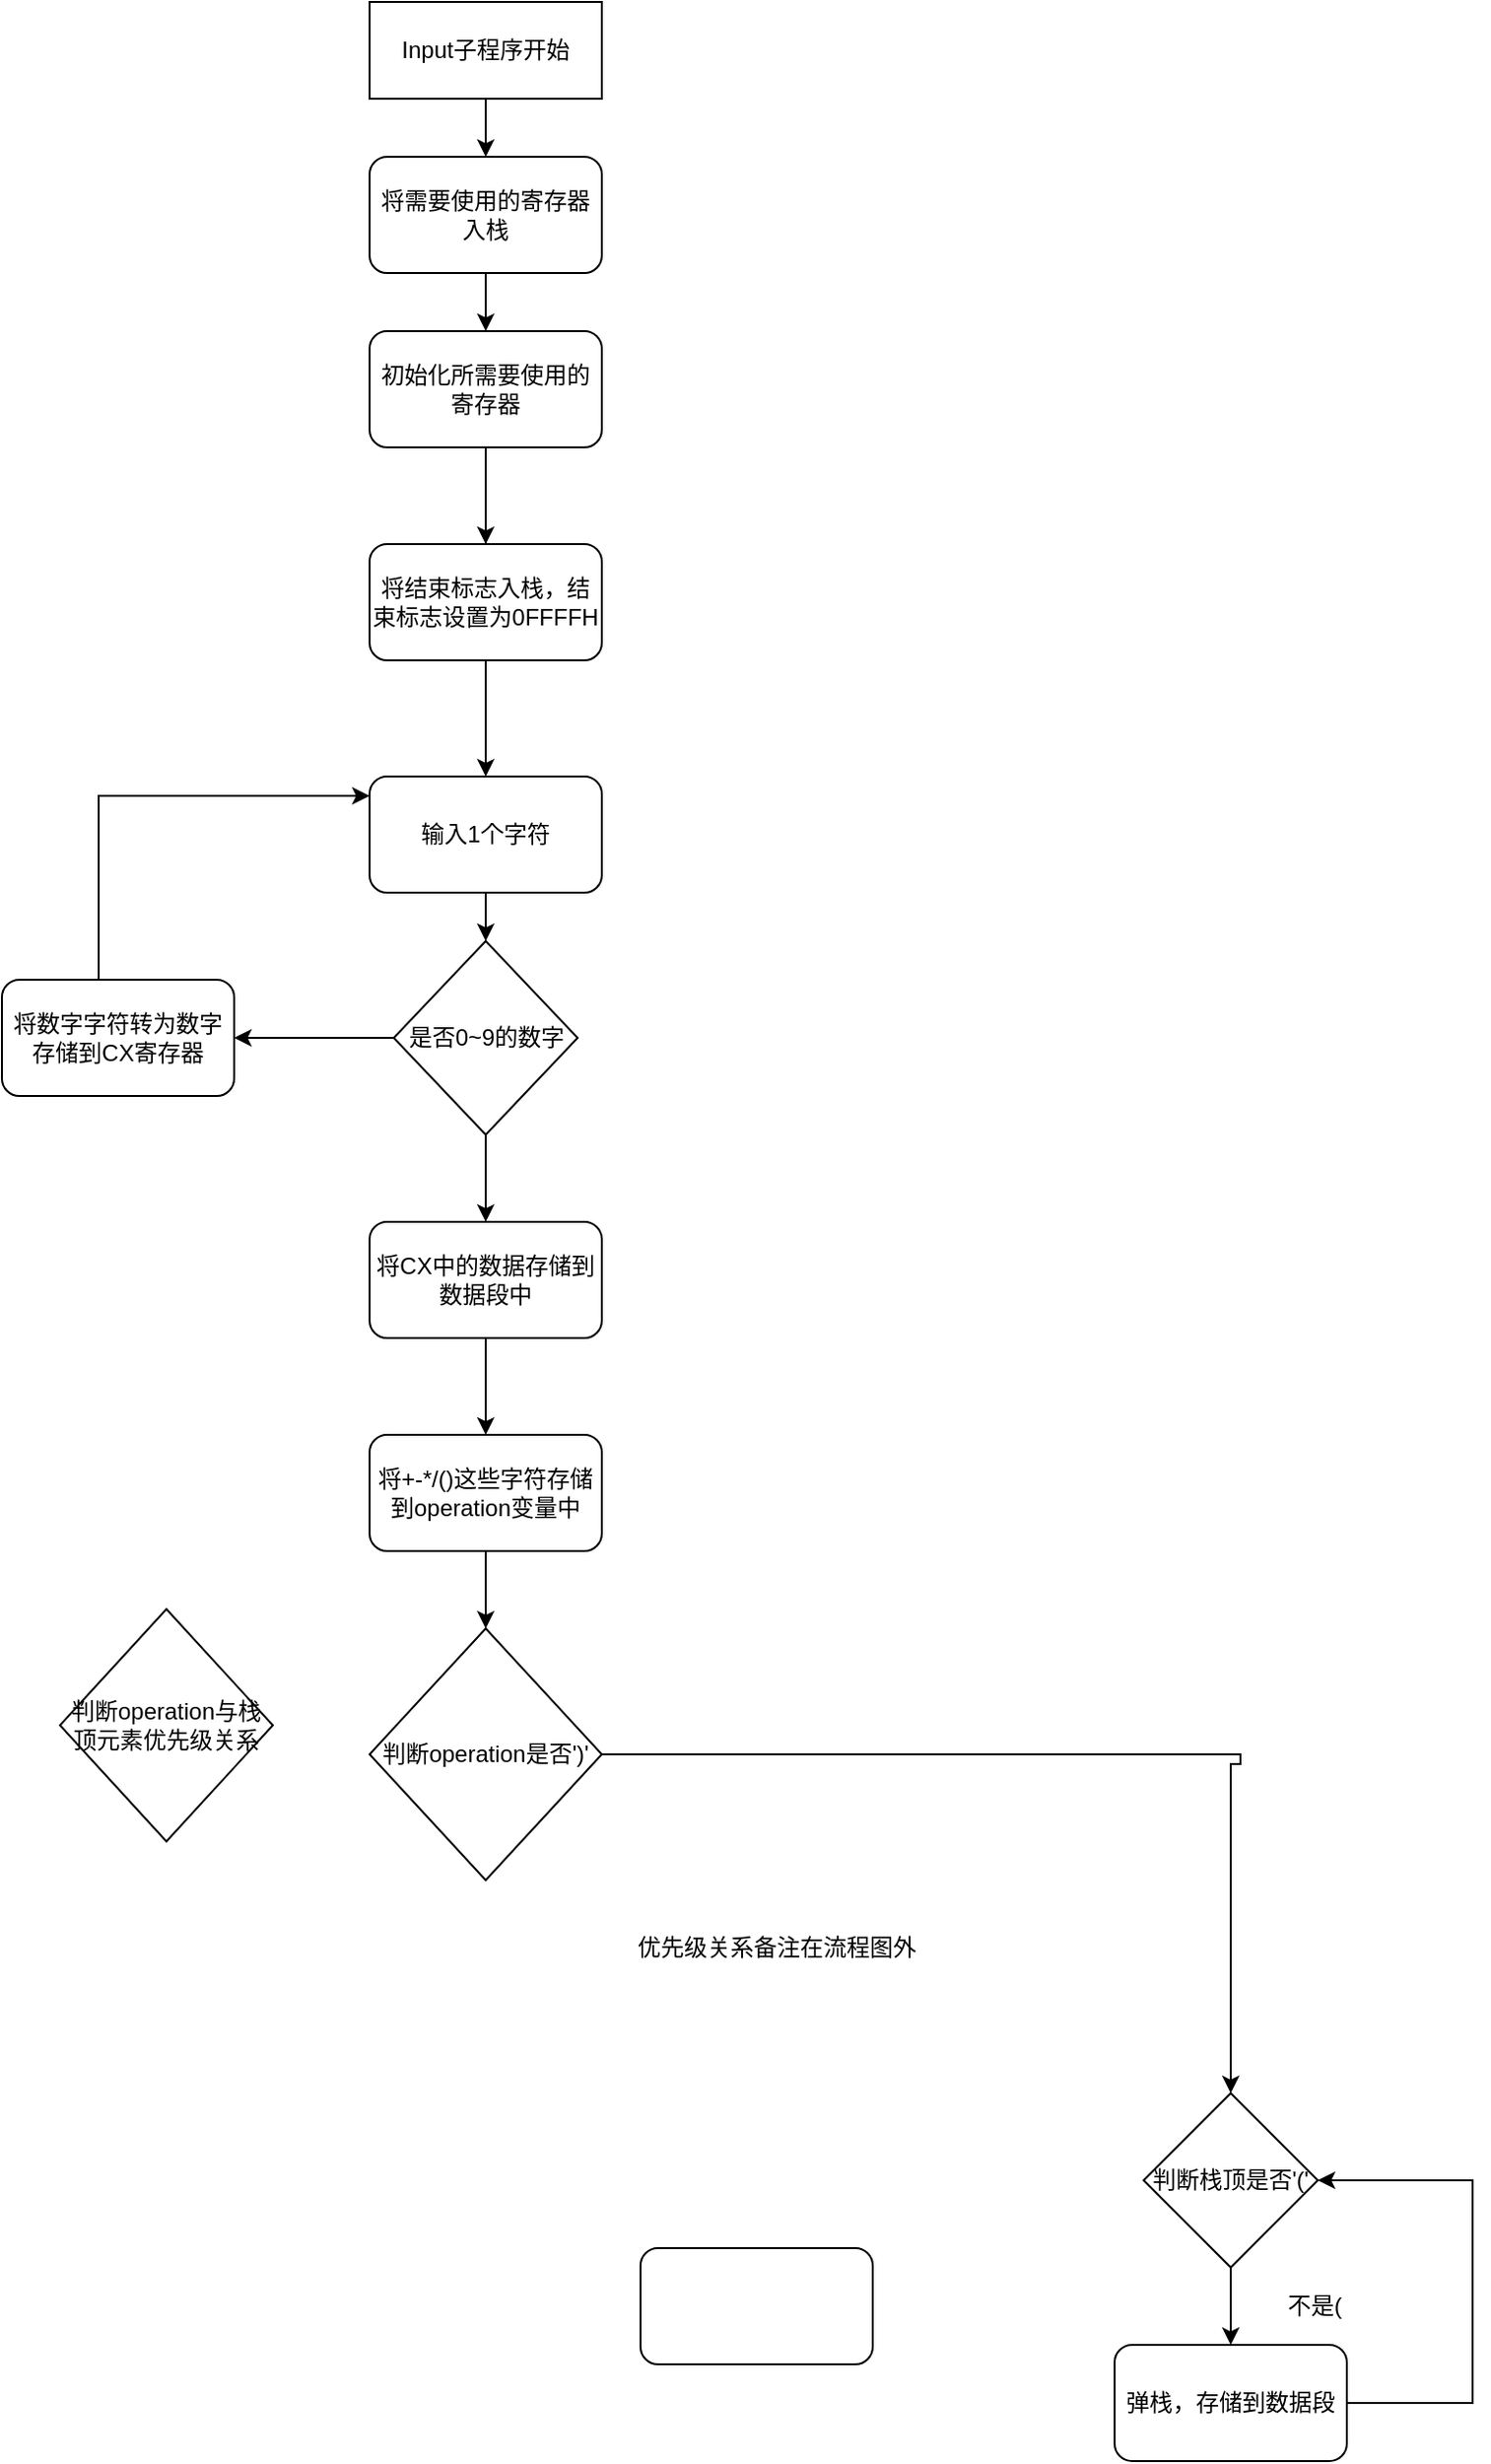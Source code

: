 <mxfile version="13.2.4" type="github"><diagram id="ZDegm2ydzXFCzrFTpWki" name="Page-1"><mxGraphModel dx="1052" dy="505" grid="1" gridSize="10" guides="1" tooltips="1" connect="1" arrows="1" fold="1" page="1" pageScale="1" pageWidth="827" pageHeight="1169" math="0" shadow="0"><root><mxCell id="0"/><mxCell id="1" parent="0"/><mxCell id="hZxYYwSEiB_QQ8wAVfnd-4" style="edgeStyle=orthogonalEdgeStyle;rounded=0;orthogonalLoop=1;jettySize=auto;html=1;entryX=0.5;entryY=0;entryDx=0;entryDy=0;" edge="1" parent="1" source="hZxYYwSEiB_QQ8wAVfnd-1" target="hZxYYwSEiB_QQ8wAVfnd-2"><mxGeometry relative="1" as="geometry"/></mxCell><mxCell id="hZxYYwSEiB_QQ8wAVfnd-1" value="Input子程序开始" style="rounded=0;whiteSpace=wrap;html=1;" vertex="1" parent="1"><mxGeometry x="240" width="120" height="50" as="geometry"/></mxCell><mxCell id="hZxYYwSEiB_QQ8wAVfnd-5" style="edgeStyle=orthogonalEdgeStyle;rounded=0;orthogonalLoop=1;jettySize=auto;html=1;" edge="1" parent="1" source="hZxYYwSEiB_QQ8wAVfnd-2" target="hZxYYwSEiB_QQ8wAVfnd-3"><mxGeometry relative="1" as="geometry"/></mxCell><mxCell id="hZxYYwSEiB_QQ8wAVfnd-2" value="将需要使用的寄存器入栈" style="rounded=1;whiteSpace=wrap;html=1;" vertex="1" parent="1"><mxGeometry x="240" y="80" width="120" height="60" as="geometry"/></mxCell><mxCell id="hZxYYwSEiB_QQ8wAVfnd-10" style="edgeStyle=orthogonalEdgeStyle;rounded=0;orthogonalLoop=1;jettySize=auto;html=1;" edge="1" parent="1" source="hZxYYwSEiB_QQ8wAVfnd-3" target="hZxYYwSEiB_QQ8wAVfnd-8"><mxGeometry relative="1" as="geometry"/></mxCell><mxCell id="hZxYYwSEiB_QQ8wAVfnd-17" style="edgeStyle=orthogonalEdgeStyle;rounded=0;orthogonalLoop=1;jettySize=auto;html=1;" edge="1" parent="1" source="hZxYYwSEiB_QQ8wAVfnd-3"><mxGeometry relative="1" as="geometry"><mxPoint x="300" y="280" as="targetPoint"/></mxGeometry></mxCell><mxCell id="hZxYYwSEiB_QQ8wAVfnd-3" value="初始化所需要使用的寄存器" style="rounded=1;whiteSpace=wrap;html=1;" vertex="1" parent="1"><mxGeometry x="240" y="170" width="120" height="60" as="geometry"/></mxCell><mxCell id="hZxYYwSEiB_QQ8wAVfnd-11" style="edgeStyle=orthogonalEdgeStyle;rounded=0;orthogonalLoop=1;jettySize=auto;html=1;" edge="1" parent="1" source="hZxYYwSEiB_QQ8wAVfnd-8" target="hZxYYwSEiB_QQ8wAVfnd-9"><mxGeometry relative="1" as="geometry"/></mxCell><mxCell id="hZxYYwSEiB_QQ8wAVfnd-8" value="输入1个字符" style="rounded=1;whiteSpace=wrap;html=1;" vertex="1" parent="1"><mxGeometry x="240" y="400" width="120" height="60" as="geometry"/></mxCell><mxCell id="hZxYYwSEiB_QQ8wAVfnd-12" style="edgeStyle=orthogonalEdgeStyle;rounded=0;orthogonalLoop=1;jettySize=auto;html=1;" edge="1" parent="1" source="hZxYYwSEiB_QQ8wAVfnd-13" target="hZxYYwSEiB_QQ8wAVfnd-8"><mxGeometry relative="1" as="geometry"><mxPoint x="110" y="410" as="targetPoint"/><Array as="points"><mxPoint x="100" y="410"/></Array></mxGeometry></mxCell><mxCell id="hZxYYwSEiB_QQ8wAVfnd-23" style="edgeStyle=orthogonalEdgeStyle;rounded=0;orthogonalLoop=1;jettySize=auto;html=1;" edge="1" parent="1" source="hZxYYwSEiB_QQ8wAVfnd-9" target="hZxYYwSEiB_QQ8wAVfnd-19"><mxGeometry relative="1" as="geometry"/></mxCell><mxCell id="hZxYYwSEiB_QQ8wAVfnd-9" value="是否0~9的数字" style="rhombus;whiteSpace=wrap;html=1;" vertex="1" parent="1"><mxGeometry x="252.5" y="485" width="95" height="100" as="geometry"/></mxCell><mxCell id="hZxYYwSEiB_QQ8wAVfnd-25" style="edgeStyle=orthogonalEdgeStyle;rounded=0;orthogonalLoop=1;jettySize=auto;html=1;entryX=0.5;entryY=0;entryDx=0;entryDy=0;" edge="1" parent="1" source="hZxYYwSEiB_QQ8wAVfnd-14" target="hZxYYwSEiB_QQ8wAVfnd-22"><mxGeometry relative="1" as="geometry"/></mxCell><mxCell id="hZxYYwSEiB_QQ8wAVfnd-14" value="将+-*/()这些字符存储到operation变量中" style="rounded=1;whiteSpace=wrap;html=1;" vertex="1" parent="1"><mxGeometry x="240" y="740" width="120" height="60" as="geometry"/></mxCell><mxCell id="hZxYYwSEiB_QQ8wAVfnd-15" value="将结束标志入栈，结束标志设置为0FFFFH" style="rounded=1;whiteSpace=wrap;html=1;" vertex="1" parent="1"><mxGeometry x="240" y="280" width="120" height="60" as="geometry"/></mxCell><mxCell id="hZxYYwSEiB_QQ8wAVfnd-13" value="将数字字符转为数字存储到CX寄存器&lt;br&gt;" style="rounded=1;whiteSpace=wrap;html=1;" vertex="1" parent="1"><mxGeometry x="50" y="505" width="120" height="60" as="geometry"/></mxCell><mxCell id="hZxYYwSEiB_QQ8wAVfnd-16" style="edgeStyle=orthogonalEdgeStyle;rounded=0;orthogonalLoop=1;jettySize=auto;html=1;" edge="1" parent="1" source="hZxYYwSEiB_QQ8wAVfnd-9" target="hZxYYwSEiB_QQ8wAVfnd-13"><mxGeometry relative="1" as="geometry"><mxPoint x="110" y="400" as="targetPoint"/><mxPoint x="252.5" y="535" as="sourcePoint"/></mxGeometry></mxCell><mxCell id="hZxYYwSEiB_QQ8wAVfnd-24" style="edgeStyle=orthogonalEdgeStyle;rounded=0;orthogonalLoop=1;jettySize=auto;html=1;entryX=0.5;entryY=0;entryDx=0;entryDy=0;" edge="1" parent="1" source="hZxYYwSEiB_QQ8wAVfnd-19" target="hZxYYwSEiB_QQ8wAVfnd-14"><mxGeometry relative="1" as="geometry"/></mxCell><mxCell id="hZxYYwSEiB_QQ8wAVfnd-19" value="将CX中的数据存储到数据段中" style="rounded=1;whiteSpace=wrap;html=1;" vertex="1" parent="1"><mxGeometry x="240" y="630" width="120" height="60" as="geometry"/></mxCell><mxCell id="hZxYYwSEiB_QQ8wAVfnd-26" style="edgeStyle=orthogonalEdgeStyle;rounded=0;orthogonalLoop=1;jettySize=auto;html=1;entryX=0.5;entryY=0;entryDx=0;entryDy=0;" edge="1" parent="1" source="hZxYYwSEiB_QQ8wAVfnd-22" target="hZxYYwSEiB_QQ8wAVfnd-32"><mxGeometry relative="1" as="geometry"><mxPoint x="690" y="1060" as="targetPoint"/><Array as="points"><mxPoint x="690" y="905"/><mxPoint x="690" y="910"/><mxPoint x="685" y="910"/></Array></mxGeometry></mxCell><mxCell id="hZxYYwSEiB_QQ8wAVfnd-22" value="判断operation是否')'" style="rhombus;whiteSpace=wrap;html=1;" vertex="1" parent="1"><mxGeometry x="240" y="840" width="120" height="130" as="geometry"/></mxCell><mxCell id="hZxYYwSEiB_QQ8wAVfnd-28" value="判断operation与栈顶元素优先级关系" style="rhombus;whiteSpace=wrap;html=1;" vertex="1" parent="1"><mxGeometry x="80" y="830" width="110" height="120" as="geometry"/></mxCell><mxCell id="hZxYYwSEiB_QQ8wAVfnd-30" value="优先级关系备注在流程图外" style="text;html=1;align=center;verticalAlign=middle;resizable=0;points=[];autosize=1;" vertex="1" parent="1"><mxGeometry x="370" y="995" width="160" height="20" as="geometry"/></mxCell><mxCell id="hZxYYwSEiB_QQ8wAVfnd-39" style="edgeStyle=orthogonalEdgeStyle;rounded=0;orthogonalLoop=1;jettySize=auto;html=1;" edge="1" parent="1" source="hZxYYwSEiB_QQ8wAVfnd-32" target="hZxYYwSEiB_QQ8wAVfnd-38"><mxGeometry relative="1" as="geometry"/></mxCell><mxCell id="hZxYYwSEiB_QQ8wAVfnd-32" value="判断栈顶是否'('" style="rhombus;whiteSpace=wrap;html=1;" vertex="1" parent="1"><mxGeometry x="640" y="1080" width="90" height="90" as="geometry"/></mxCell><mxCell id="hZxYYwSEiB_QQ8wAVfnd-41" style="edgeStyle=orthogonalEdgeStyle;rounded=0;orthogonalLoop=1;jettySize=auto;html=1;entryX=1;entryY=0.5;entryDx=0;entryDy=0;" edge="1" parent="1" source="hZxYYwSEiB_QQ8wAVfnd-38" target="hZxYYwSEiB_QQ8wAVfnd-32"><mxGeometry relative="1" as="geometry"><mxPoint x="810" y="1000" as="targetPoint"/><Array as="points"><mxPoint x="810" y="1240"/><mxPoint x="810" y="1125"/></Array></mxGeometry></mxCell><mxCell id="hZxYYwSEiB_QQ8wAVfnd-38" value="弹栈，存储到数据段" style="rounded=1;whiteSpace=wrap;html=1;" vertex="1" parent="1"><mxGeometry x="625" y="1210" width="120" height="60" as="geometry"/></mxCell><mxCell id="hZxYYwSEiB_QQ8wAVfnd-40" value="不是(" style="text;html=1;align=center;verticalAlign=middle;resizable=0;points=[];autosize=1;" vertex="1" parent="1"><mxGeometry x="708" y="1180" width="40" height="20" as="geometry"/></mxCell><mxCell id="hZxYYwSEiB_QQ8wAVfnd-42" value="" style="rounded=1;whiteSpace=wrap;html=1;" vertex="1" parent="1"><mxGeometry x="380" y="1160" width="120" height="60" as="geometry"/></mxCell></root></mxGraphModel></diagram></mxfile>